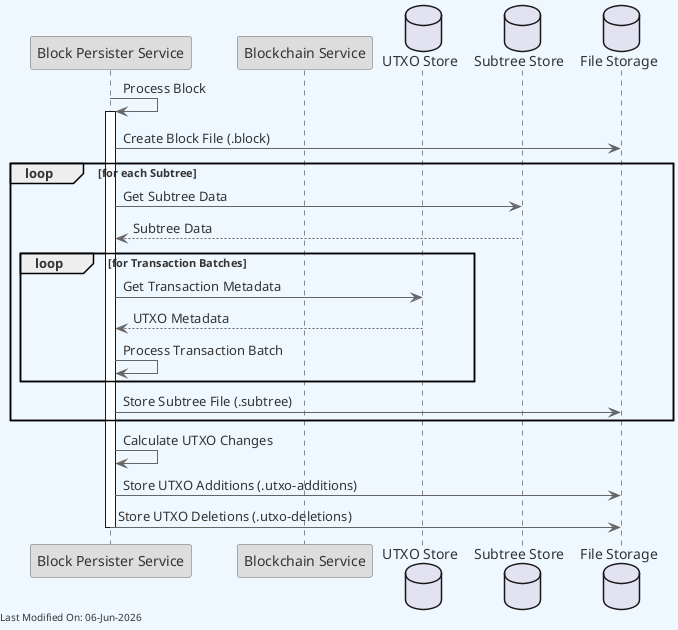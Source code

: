 @startuml block_persister_subtree_processing
skinparam backgroundColor #F0F8FF
skinparam defaultFontColor #333333
skinparam arrowColor #666666

' Define borders for all elements
skinparam entity {
  BorderColor #666666
  BackgroundColor #DDDDDD
}

skinparam control {
  BorderColor #666666
  BackgroundColor #DDDDDD
}

skinparam participant {
  BorderColor #666666
  BackgroundColor #DDDDDD
}



participant "Block Persister Service" as BlockPersister
participant "Blockchain Service" as Blockchain
database "UTXO Store" as TMS
database "Subtree Store" as SubtreeStore
database "File Storage" as FileStorage

BlockPersister -> BlockPersister: Process Block
activate BlockPersister

BlockPersister -> FileStorage: Create Block File (.block)

loop for each Subtree
    BlockPersister -> SubtreeStore: Get Subtree Data
    SubtreeStore --> BlockPersister: Subtree Data

    loop for Transaction Batches
        BlockPersister -> TMS: Get Transaction Metadata
        TMS --> BlockPersister: UTXO Metadata

        BlockPersister -> BlockPersister: Process Transaction Batch
    end

    BlockPersister -> FileStorage: Store Subtree File (.subtree)
end

BlockPersister -> BlockPersister: Calculate UTXO Changes
BlockPersister -> FileStorage: Store UTXO Additions (.utxo-additions)
BlockPersister -> FileStorage: Store UTXO Deletions (.utxo-deletions)

deactivate BlockPersister

left footer Last Modified On: %date("dd-MMM-yyyy")
@enduml
